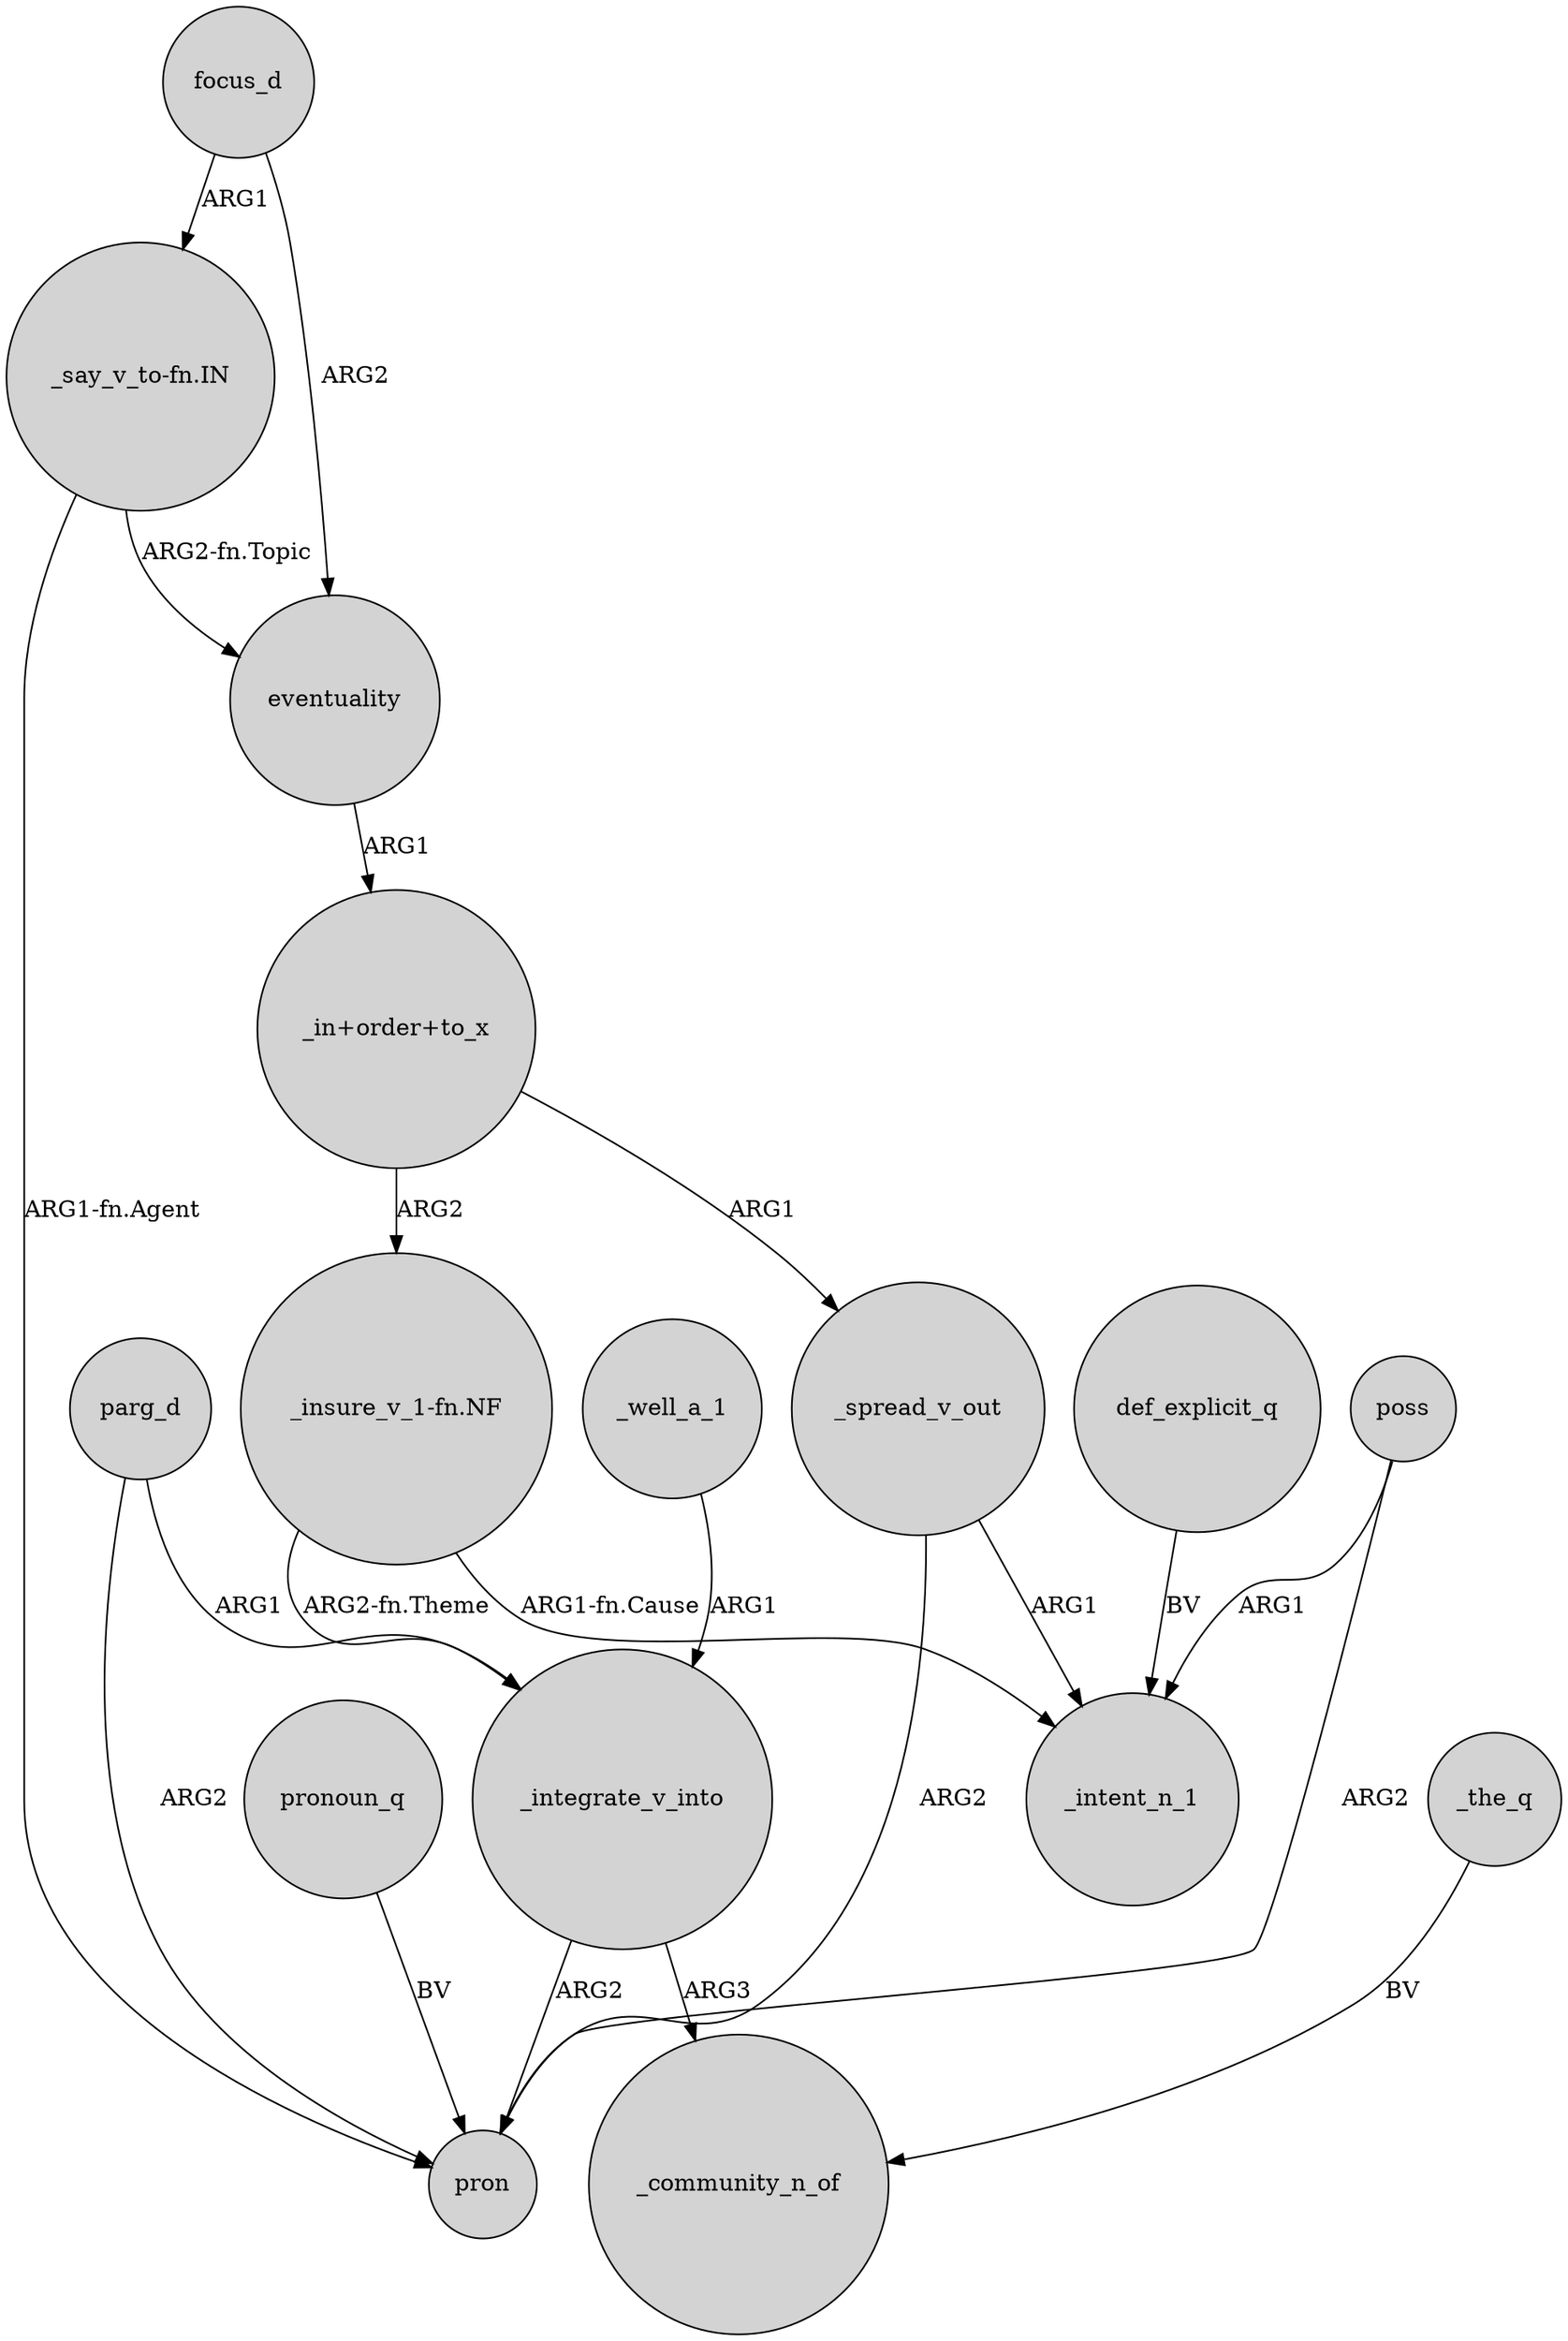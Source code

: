 digraph {
	node [shape=circle style=filled]
	"_say_v_to-fn.IN" -> eventuality [label="ARG2-fn.Topic"]
	poss -> pron [label=ARG2]
	parg_d -> _integrate_v_into [label=ARG1]
	parg_d -> pron [label=ARG2]
	eventuality -> "_in+order+to_x" [label=ARG1]
	"_insure_v_1-fn.NF" -> _intent_n_1 [label="ARG1-fn.Cause"]
	pronoun_q -> pron [label=BV]
	poss -> _intent_n_1 [label=ARG1]
	_spread_v_out -> _intent_n_1 [label=ARG1]
	_spread_v_out -> pron [label=ARG2]
	"_insure_v_1-fn.NF" -> _integrate_v_into [label="ARG2-fn.Theme"]
	_well_a_1 -> _integrate_v_into [label=ARG1]
	"_in+order+to_x" -> _spread_v_out [label=ARG1]
	def_explicit_q -> _intent_n_1 [label=BV]
	"_say_v_to-fn.IN" -> pron [label="ARG1-fn.Agent"]
	"_in+order+to_x" -> "_insure_v_1-fn.NF" [label=ARG2]
	focus_d -> eventuality [label=ARG2]
	_integrate_v_into -> _community_n_of [label=ARG3]
	_the_q -> _community_n_of [label=BV]
	_integrate_v_into -> pron [label=ARG2]
	focus_d -> "_say_v_to-fn.IN" [label=ARG1]
}
